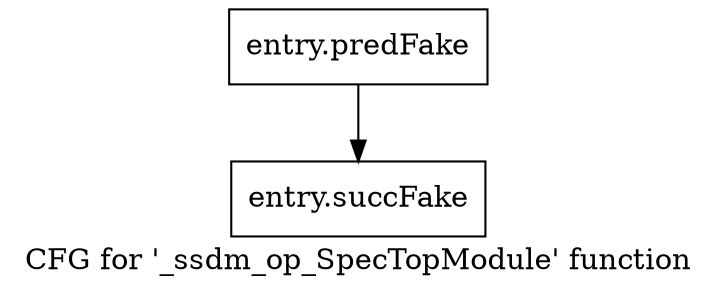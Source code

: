 digraph "CFG for '_ssdm_op_SpecTopModule' function" {
	label="CFG for '_ssdm_op_SpecTopModule' function";

	Node0x46b63c0 [shape=record,filename="",linenumber="",label="{entry.predFake}"];
	Node0x46b63c0 -> Node0x4636370[ callList="" memoryops="" filename=""];
	Node0x4636370 [shape=record,filename="",linenumber="",label="{entry.succFake}"];
}
